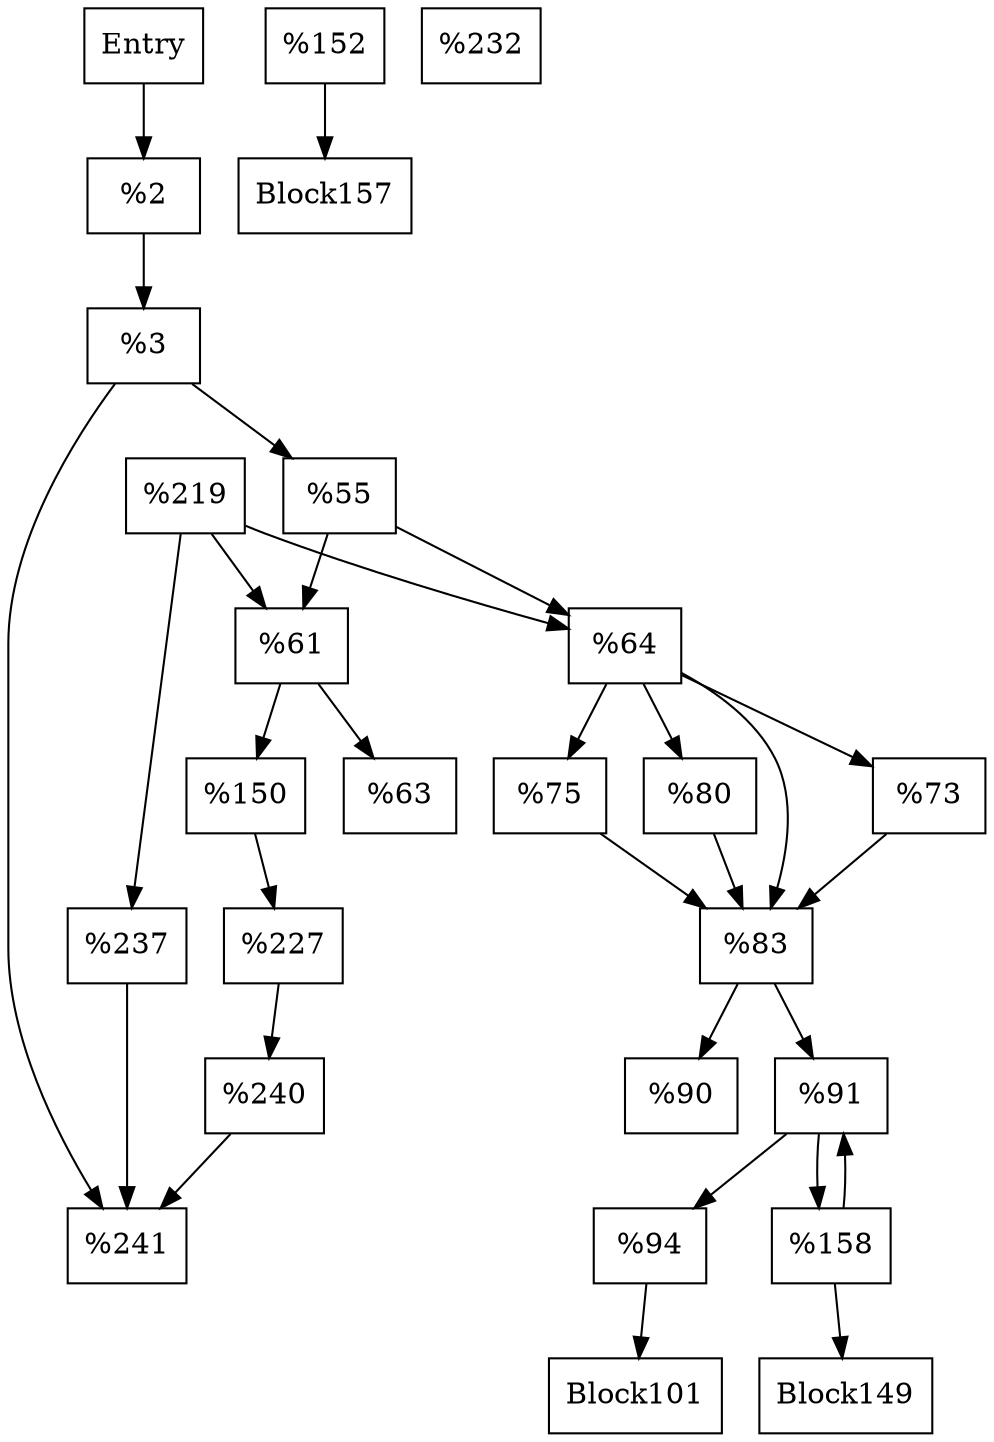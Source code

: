digraph CFG {
    node [shape=box];

    // Nodes
    Entry [label="Entry"];
    Block2 [label="%2"];
    Block3 [label="%3"];
    Block55 [label="%55"];
    Block241 [label="%241"];
    Block61 [label="%61"];
    Block63 [label="%63"];
    Block64 [label="%64"];
    Block73 [label="%73"];
    Block75 [label="%75"];
    Block80 [label="%80"];
    Block83 [label="%83"];
    Block90 [label="%90"];
    Block91 [label="%91"];
    Block94 [label="%94"];
    Block158 [label="%158"];
    Block150 [label="%150"];
    Block152 [label="%152"];
    Block227 [label="%227"];
    Block237 [label="%237"];
    Block219 [label="%219"];
    Block240 [label="%240"];
    Block232 [label="%232"];
    
    // Edges
    Entry -> Block2;
    Block2 -> Block3;
    Block3 -> Block55;
    Block3 -> Block241;
    Block55 -> Block64;
    Block55 -> Block61;
    Block61 -> Block63;
    Block61 -> Block150;
    Block64 -> Block73;
    Block64 -> Block75;
    Block64 -> Block80;
    Block64 -> Block83;
    Block75 -> Block83;
    Block73 -> Block83;
    Block80 -> Block83;
    Block83 -> Block90;
    Block83 -> Block91;
    Block91 -> Block94;
    Block91 -> Block158;
    Block94 -> Block101;
    Block158 -> Block149;
    Block158 -> Block91;
    Block150 -> Block227;
    Block152 -> Block157;
    Block227 -> Block240;
    Block240 -> Block241;
    Block219 -> Block61;
    Block219 -> Block64;
    Block219 -> Block237;
    Block237 -> Block241;
}